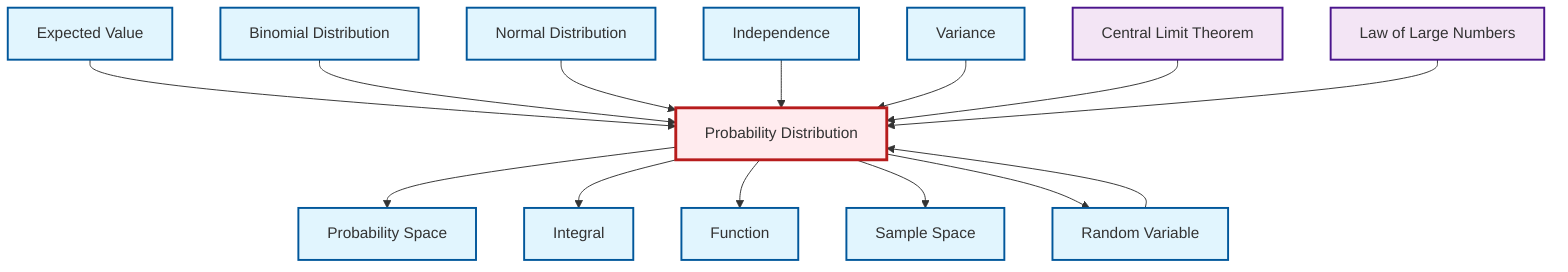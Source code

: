 graph TD
    classDef definition fill:#e1f5fe,stroke:#01579b,stroke-width:2px
    classDef theorem fill:#f3e5f5,stroke:#4a148c,stroke-width:2px
    classDef axiom fill:#fff3e0,stroke:#e65100,stroke-width:2px
    classDef example fill:#e8f5e9,stroke:#1b5e20,stroke-width:2px
    classDef current fill:#ffebee,stroke:#b71c1c,stroke-width:3px
    def-integral["Integral"]:::definition
    def-sample-space["Sample Space"]:::definition
    def-expectation["Expected Value"]:::definition
    def-independence["Independence"]:::definition
    def-binomial-distribution["Binomial Distribution"]:::definition
    def-random-variable["Random Variable"]:::definition
    def-normal-distribution["Normal Distribution"]:::definition
    thm-central-limit["Central Limit Theorem"]:::theorem
    thm-law-of-large-numbers["Law of Large Numbers"]:::theorem
    def-variance["Variance"]:::definition
    def-function["Function"]:::definition
    def-probability-space["Probability Space"]:::definition
    def-probability-distribution["Probability Distribution"]:::definition
    def-probability-distribution --> def-probability-space
    def-random-variable --> def-probability-distribution
    def-expectation --> def-probability-distribution
    def-binomial-distribution --> def-probability-distribution
    def-normal-distribution --> def-probability-distribution
    def-independence --> def-probability-distribution
    def-probability-distribution --> def-integral
    def-probability-distribution --> def-function
    def-probability-distribution --> def-sample-space
    def-probability-distribution --> def-random-variable
    def-variance --> def-probability-distribution
    thm-central-limit --> def-probability-distribution
    thm-law-of-large-numbers --> def-probability-distribution
    class def-probability-distribution current